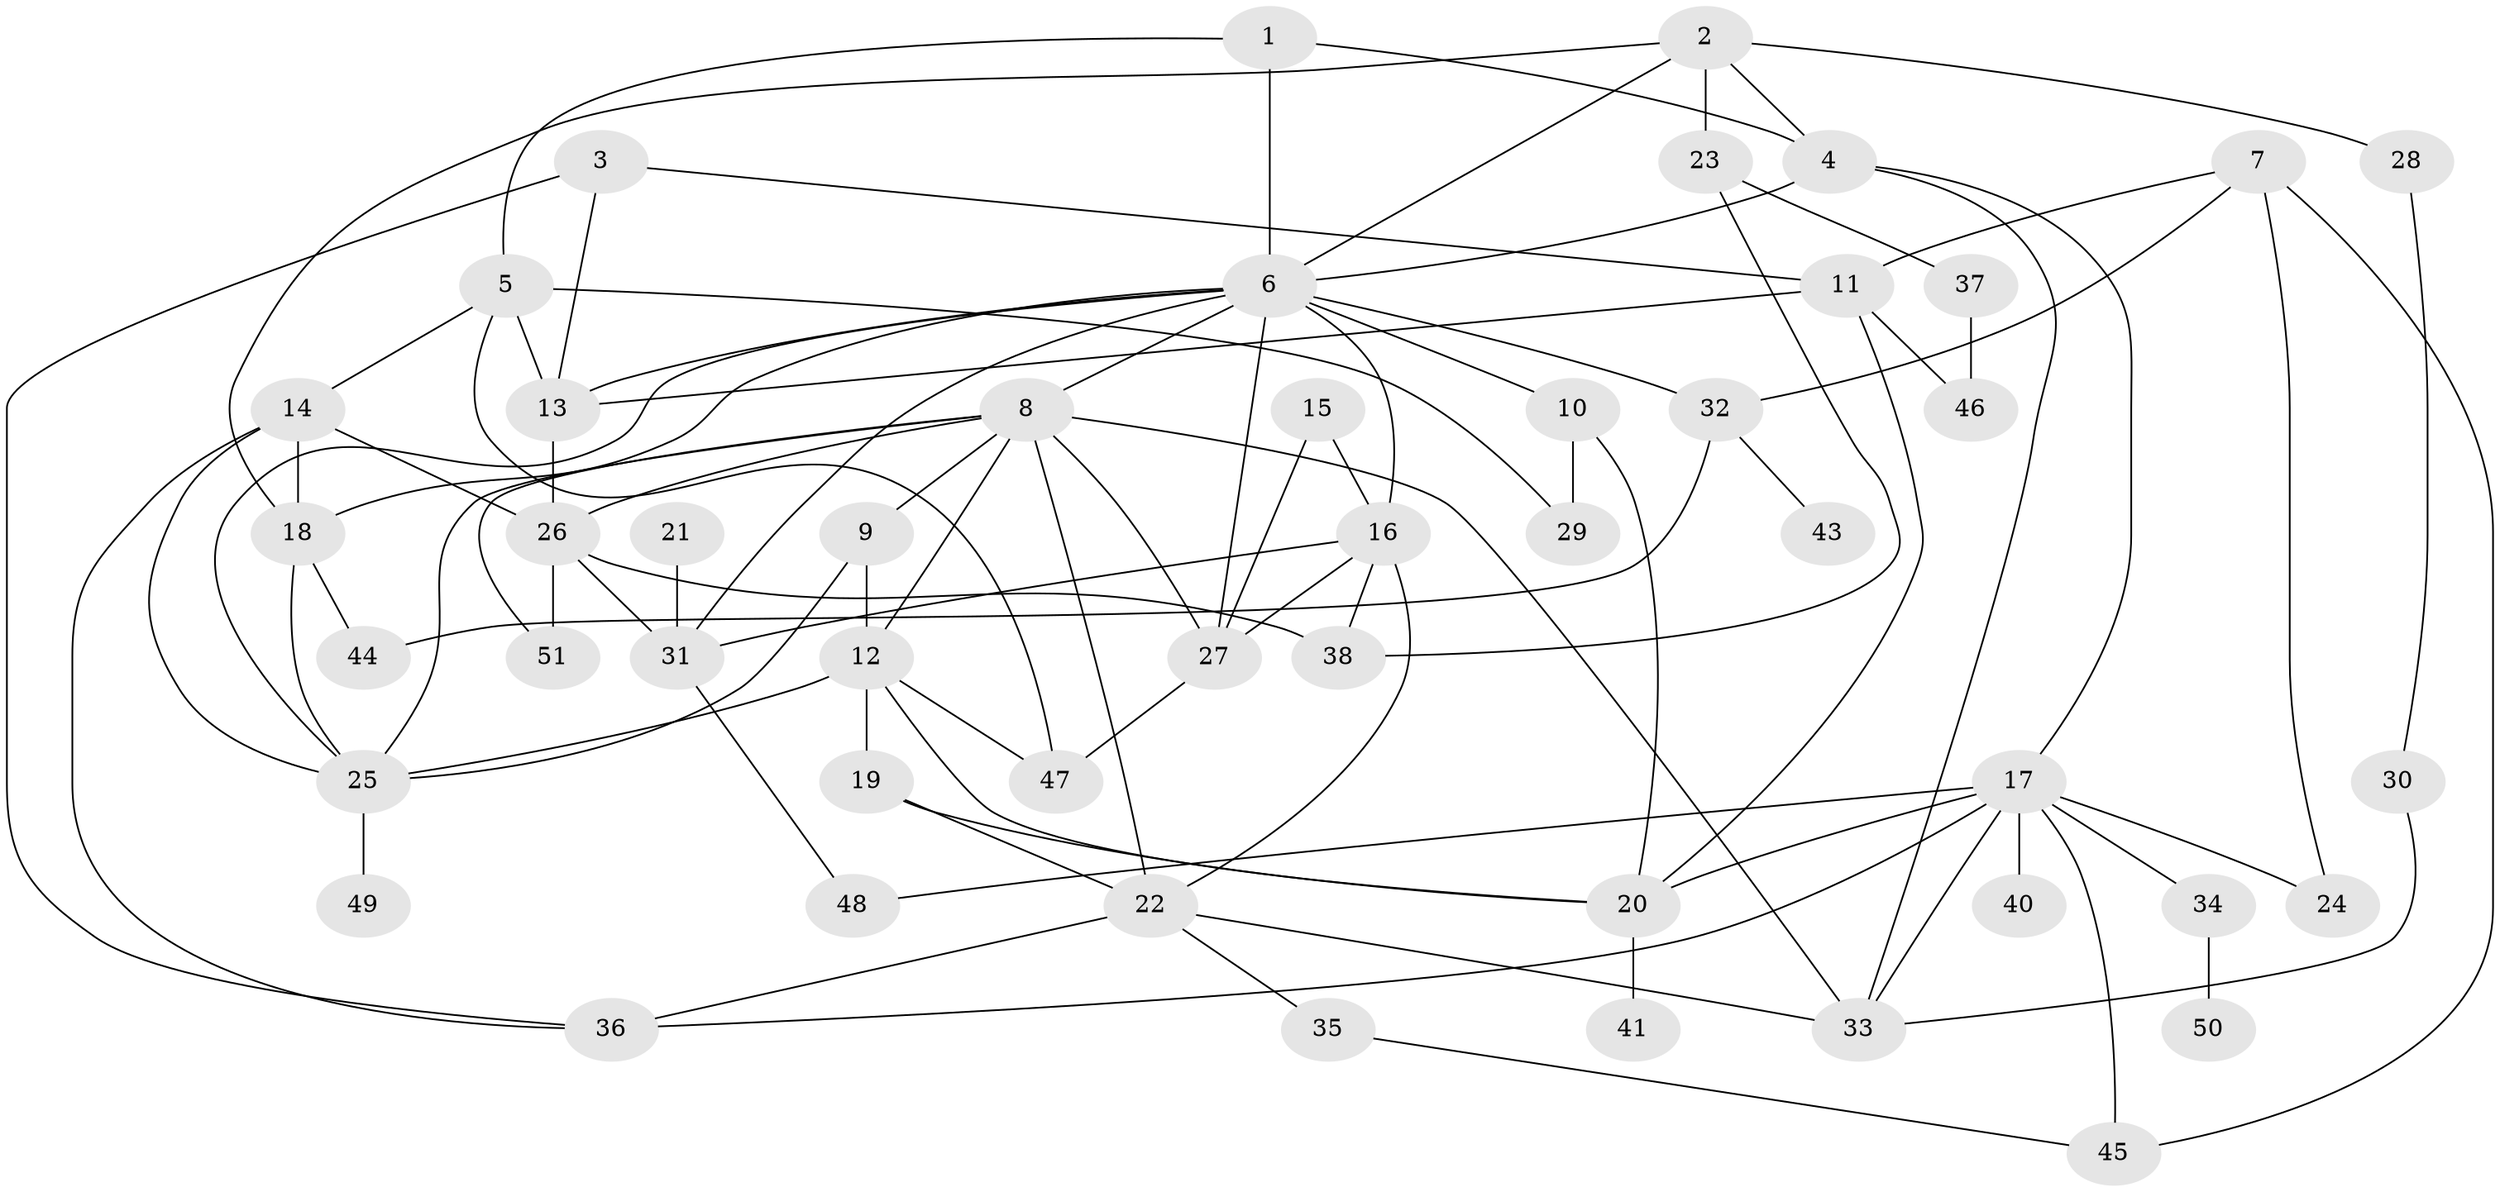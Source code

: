 // original degree distribution, {4: 0.10784313725490197, 1: 0.16666666666666666, 3: 0.22549019607843138, 6: 0.029411764705882353, 8: 0.00980392156862745, 5: 0.13725490196078433, 2: 0.28431372549019607, 0: 0.0196078431372549, 7: 0.0196078431372549}
// Generated by graph-tools (version 1.1) at 2025/33/03/09/25 02:33:34]
// undirected, 49 vertices, 93 edges
graph export_dot {
graph [start="1"]
  node [color=gray90,style=filled];
  1;
  2;
  3;
  4;
  5;
  6;
  7;
  8;
  9;
  10;
  11;
  12;
  13;
  14;
  15;
  16;
  17;
  18;
  19;
  20;
  21;
  22;
  23;
  24;
  25;
  26;
  27;
  28;
  29;
  30;
  31;
  32;
  33;
  34;
  35;
  36;
  37;
  38;
  40;
  41;
  43;
  44;
  45;
  46;
  47;
  48;
  49;
  50;
  51;
  1 -- 4 [weight=1.0];
  1 -- 5 [weight=1.0];
  1 -- 6 [weight=1.0];
  2 -- 4 [weight=1.0];
  2 -- 6 [weight=1.0];
  2 -- 18 [weight=1.0];
  2 -- 23 [weight=1.0];
  2 -- 28 [weight=1.0];
  3 -- 11 [weight=1.0];
  3 -- 13 [weight=1.0];
  3 -- 36 [weight=1.0];
  4 -- 6 [weight=2.0];
  4 -- 17 [weight=1.0];
  4 -- 33 [weight=1.0];
  5 -- 13 [weight=1.0];
  5 -- 14 [weight=1.0];
  5 -- 29 [weight=1.0];
  5 -- 47 [weight=1.0];
  6 -- 8 [weight=1.0];
  6 -- 10 [weight=1.0];
  6 -- 13 [weight=1.0];
  6 -- 16 [weight=1.0];
  6 -- 18 [weight=1.0];
  6 -- 25 [weight=1.0];
  6 -- 27 [weight=1.0];
  6 -- 31 [weight=1.0];
  6 -- 32 [weight=1.0];
  7 -- 11 [weight=1.0];
  7 -- 24 [weight=1.0];
  7 -- 32 [weight=1.0];
  7 -- 45 [weight=1.0];
  8 -- 9 [weight=1.0];
  8 -- 12 [weight=2.0];
  8 -- 22 [weight=1.0];
  8 -- 25 [weight=1.0];
  8 -- 26 [weight=1.0];
  8 -- 27 [weight=1.0];
  8 -- 33 [weight=1.0];
  8 -- 51 [weight=1.0];
  9 -- 12 [weight=2.0];
  9 -- 25 [weight=1.0];
  10 -- 20 [weight=1.0];
  10 -- 29 [weight=1.0];
  11 -- 13 [weight=1.0];
  11 -- 20 [weight=1.0];
  11 -- 46 [weight=1.0];
  12 -- 19 [weight=3.0];
  12 -- 20 [weight=1.0];
  12 -- 25 [weight=1.0];
  12 -- 47 [weight=1.0];
  13 -- 26 [weight=2.0];
  14 -- 18 [weight=1.0];
  14 -- 25 [weight=1.0];
  14 -- 26 [weight=1.0];
  14 -- 36 [weight=1.0];
  15 -- 16 [weight=1.0];
  15 -- 27 [weight=1.0];
  16 -- 22 [weight=1.0];
  16 -- 27 [weight=1.0];
  16 -- 31 [weight=1.0];
  16 -- 38 [weight=1.0];
  17 -- 20 [weight=1.0];
  17 -- 24 [weight=1.0];
  17 -- 33 [weight=1.0];
  17 -- 34 [weight=1.0];
  17 -- 36 [weight=1.0];
  17 -- 40 [weight=1.0];
  17 -- 45 [weight=1.0];
  17 -- 48 [weight=1.0];
  18 -- 25 [weight=1.0];
  18 -- 44 [weight=1.0];
  19 -- 20 [weight=1.0];
  19 -- 22 [weight=2.0];
  20 -- 41 [weight=1.0];
  21 -- 31 [weight=1.0];
  22 -- 33 [weight=1.0];
  22 -- 35 [weight=1.0];
  22 -- 36 [weight=1.0];
  23 -- 37 [weight=1.0];
  23 -- 38 [weight=1.0];
  25 -- 49 [weight=1.0];
  26 -- 31 [weight=1.0];
  26 -- 38 [weight=1.0];
  26 -- 51 [weight=1.0];
  27 -- 47 [weight=1.0];
  28 -- 30 [weight=1.0];
  30 -- 33 [weight=1.0];
  31 -- 48 [weight=1.0];
  32 -- 43 [weight=1.0];
  32 -- 44 [weight=1.0];
  34 -- 50 [weight=1.0];
  35 -- 45 [weight=1.0];
  37 -- 46 [weight=1.0];
}

